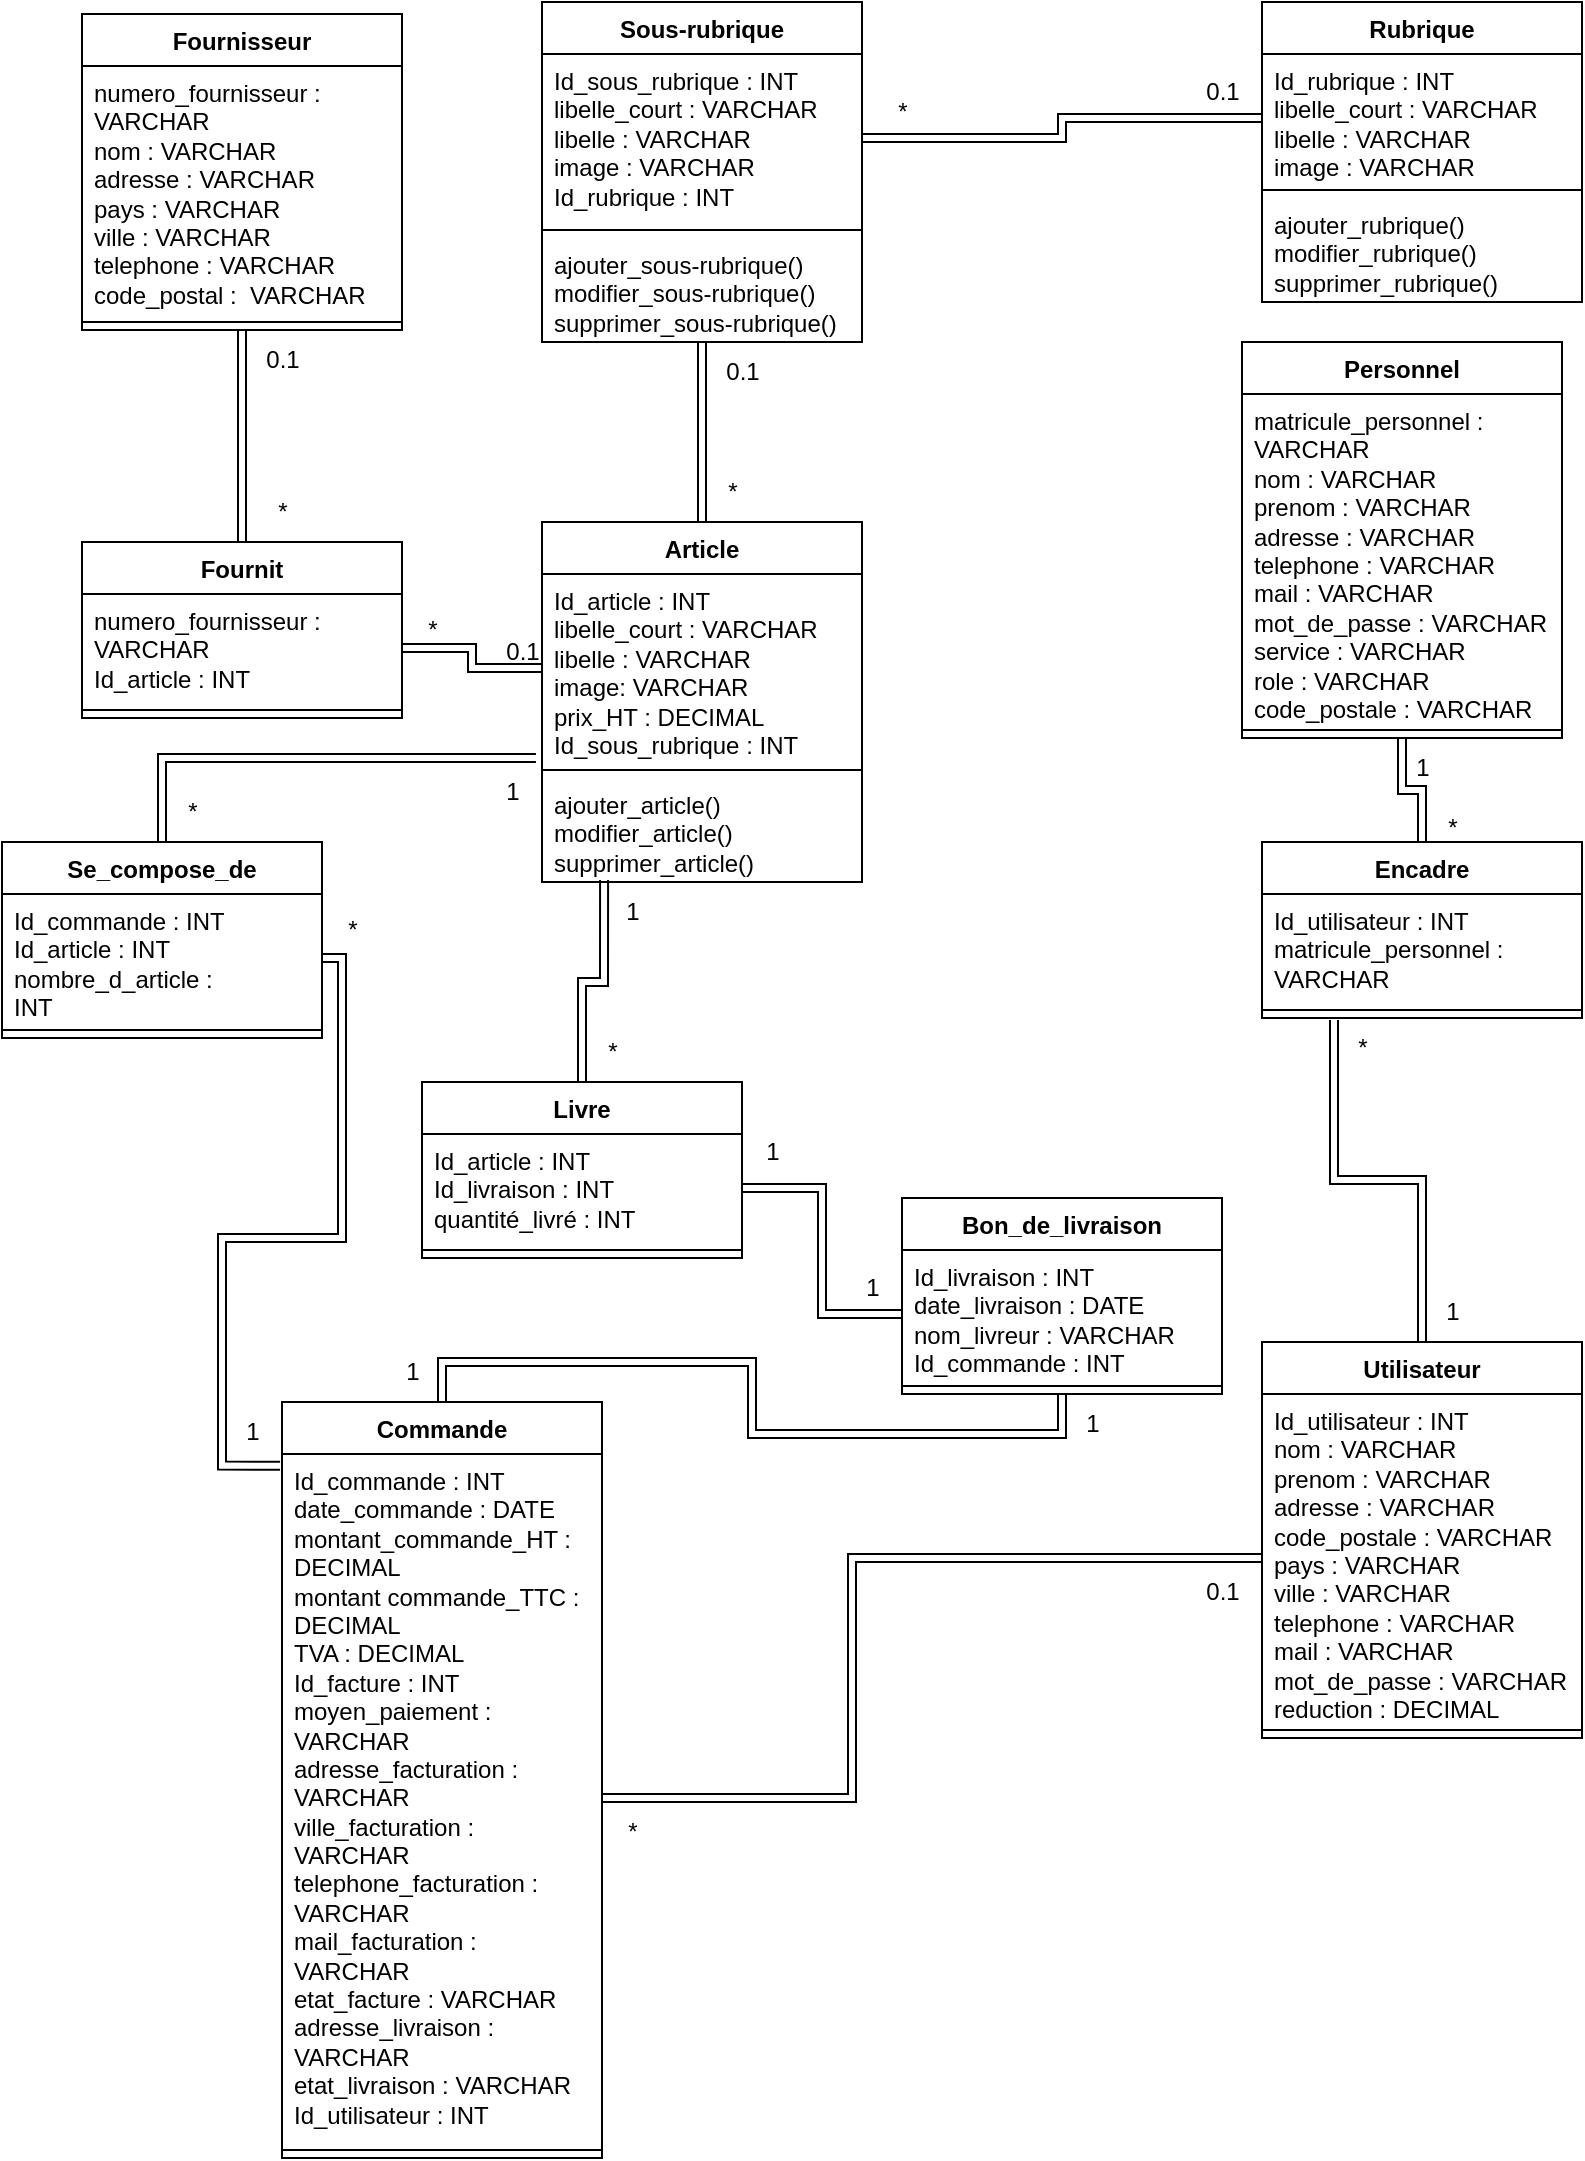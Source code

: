 <mxfile version="24.5.5" type="device">
  <diagram name="Page-1" id="MW957OwtUdsnjHSPbpMX">
    <mxGraphModel dx="1434" dy="822" grid="1" gridSize="10" guides="1" tooltips="1" connect="1" arrows="1" fold="1" page="1" pageScale="1" pageWidth="827" pageHeight="1169" math="0" shadow="0">
      <root>
        <mxCell id="0" />
        <mxCell id="1" parent="0" />
        <mxCell id="abzzeoScFt_yWQTaREAJ-1" value="Sous-rubrique" style="swimlane;fontStyle=1;align=center;verticalAlign=top;childLayout=stackLayout;horizontal=1;startSize=26;horizontalStack=0;resizeParent=1;resizeParentMax=0;resizeLast=0;collapsible=1;marginBottom=0;whiteSpace=wrap;html=1;" parent="1" vertex="1">
          <mxGeometry x="290" y="10" width="160" height="170" as="geometry" />
        </mxCell>
        <mxCell id="abzzeoScFt_yWQTaREAJ-2" value="&lt;div&gt;Id_sous_rubrique : INT&lt;br&gt;&lt;/div&gt;&lt;div&gt;libelle_court : VARCHAR&lt;br&gt;&lt;/div&gt;&lt;div&gt;libelle : VARCHAR&lt;br&gt;&lt;/div&gt;&lt;div&gt;image : VARCHAR&lt;br&gt;&lt;/div&gt;&lt;div&gt;Id_rubrique : INT&lt;br&gt;&lt;/div&gt;" style="text;strokeColor=none;fillColor=none;align=left;verticalAlign=top;spacingLeft=4;spacingRight=4;overflow=hidden;rotatable=0;points=[[0,0.5],[1,0.5]];portConstraint=eastwest;whiteSpace=wrap;html=1;" parent="abzzeoScFt_yWQTaREAJ-1" vertex="1">
          <mxGeometry y="26" width="160" height="84" as="geometry" />
        </mxCell>
        <mxCell id="abzzeoScFt_yWQTaREAJ-3" value="" style="line;strokeWidth=1;fillColor=none;align=left;verticalAlign=middle;spacingTop=-1;spacingLeft=3;spacingRight=3;rotatable=0;labelPosition=right;points=[];portConstraint=eastwest;strokeColor=inherit;" parent="abzzeoScFt_yWQTaREAJ-1" vertex="1">
          <mxGeometry y="110" width="160" height="8" as="geometry" />
        </mxCell>
        <mxCell id="abzzeoScFt_yWQTaREAJ-4" value="&lt;div&gt;ajouter_sous-rubrique()&lt;/div&gt;&lt;div&gt;modifier_sous-rubrique()&lt;/div&gt;&lt;div&gt;supprimer_sous-rubrique()&lt;br&gt;&lt;/div&gt;" style="text;strokeColor=none;fillColor=none;align=left;verticalAlign=top;spacingLeft=4;spacingRight=4;overflow=hidden;rotatable=0;points=[[0,0.5],[1,0.5]];portConstraint=eastwest;whiteSpace=wrap;html=1;" parent="abzzeoScFt_yWQTaREAJ-1" vertex="1">
          <mxGeometry y="118" width="160" height="52" as="geometry" />
        </mxCell>
        <mxCell id="abzzeoScFt_yWQTaREAJ-5" value="Personnel" style="swimlane;fontStyle=1;align=center;verticalAlign=top;childLayout=stackLayout;horizontal=1;startSize=26;horizontalStack=0;resizeParent=1;resizeParentMax=0;resizeLast=0;collapsible=1;marginBottom=0;whiteSpace=wrap;html=1;" parent="1" vertex="1">
          <mxGeometry x="640" y="180" width="160" height="198" as="geometry" />
        </mxCell>
        <mxCell id="abzzeoScFt_yWQTaREAJ-6" value="&lt;div&gt;matricule_personnel : VARCHAR&lt;br&gt;&lt;/div&gt;&lt;div&gt;nom : VARCHAR&lt;br&gt;&lt;/div&gt;&lt;div&gt;prenom : VARCHAR&lt;br&gt;&lt;/div&gt;&lt;div&gt;adresse : VARCHAR&lt;br&gt;&lt;/div&gt;&lt;div&gt;telephone : VARCHAR&lt;br&gt;&lt;/div&gt;&lt;div&gt;mail : VARCHAR&lt;br&gt;&lt;/div&gt;&lt;div&gt;mot_de_passe : VARCHAR&lt;br&gt;&lt;/div&gt;&lt;div&gt;service : VARCHAR&lt;br&gt;&lt;/div&gt;&lt;div&gt;role : VARCHAR&lt;br&gt;&lt;/div&gt;&lt;div&gt;code_postale : VARCHAR&lt;br&gt;&lt;/div&gt;" style="text;strokeColor=none;fillColor=none;align=left;verticalAlign=top;spacingLeft=4;spacingRight=4;overflow=hidden;rotatable=0;points=[[0,0.5],[1,0.5]];portConstraint=eastwest;whiteSpace=wrap;html=1;" parent="abzzeoScFt_yWQTaREAJ-5" vertex="1">
          <mxGeometry y="26" width="160" height="164" as="geometry" />
        </mxCell>
        <mxCell id="abzzeoScFt_yWQTaREAJ-7" value="" style="line;strokeWidth=1;fillColor=none;align=left;verticalAlign=middle;spacingTop=-1;spacingLeft=3;spacingRight=3;rotatable=0;labelPosition=right;points=[];portConstraint=eastwest;strokeColor=inherit;" parent="abzzeoScFt_yWQTaREAJ-5" vertex="1">
          <mxGeometry y="190" width="160" height="8" as="geometry" />
        </mxCell>
        <mxCell id="abzzeoScFt_yWQTaREAJ-9" value="Rubrique" style="swimlane;fontStyle=1;align=center;verticalAlign=top;childLayout=stackLayout;horizontal=1;startSize=26;horizontalStack=0;resizeParent=1;resizeParentMax=0;resizeLast=0;collapsible=1;marginBottom=0;whiteSpace=wrap;html=1;" parent="1" vertex="1">
          <mxGeometry x="650" y="10" width="160" height="150" as="geometry" />
        </mxCell>
        <mxCell id="abzzeoScFt_yWQTaREAJ-10" value="&lt;div&gt;Id_rubrique : INT&lt;br&gt;&lt;/div&gt;&lt;div&gt;libelle_court : VARCHAR&lt;br&gt;&lt;/div&gt;&lt;div&gt;libelle : VARCHAR&lt;br&gt;&lt;/div&gt;&lt;div&gt;image : VARCHAR&lt;br&gt;&lt;/div&gt;" style="text;strokeColor=none;fillColor=none;align=left;verticalAlign=top;spacingLeft=4;spacingRight=4;overflow=hidden;rotatable=0;points=[[0,0.5],[1,0.5]];portConstraint=eastwest;whiteSpace=wrap;html=1;" parent="abzzeoScFt_yWQTaREAJ-9" vertex="1">
          <mxGeometry y="26" width="160" height="64" as="geometry" />
        </mxCell>
        <mxCell id="abzzeoScFt_yWQTaREAJ-11" value="" style="line;strokeWidth=1;fillColor=none;align=left;verticalAlign=middle;spacingTop=-1;spacingLeft=3;spacingRight=3;rotatable=0;labelPosition=right;points=[];portConstraint=eastwest;strokeColor=inherit;" parent="abzzeoScFt_yWQTaREAJ-9" vertex="1">
          <mxGeometry y="90" width="160" height="8" as="geometry" />
        </mxCell>
        <mxCell id="abzzeoScFt_yWQTaREAJ-12" value="&lt;div&gt;ajouter_rubrique()&lt;/div&gt;&lt;div&gt;modifier_rubrique()&lt;/div&gt;&lt;div&gt;supprimer_rubrique()&lt;br&gt;&lt;/div&gt;" style="text;strokeColor=none;fillColor=none;align=left;verticalAlign=top;spacingLeft=4;spacingRight=4;overflow=hidden;rotatable=0;points=[[0,0.5],[1,0.5]];portConstraint=eastwest;whiteSpace=wrap;html=1;" parent="abzzeoScFt_yWQTaREAJ-9" vertex="1">
          <mxGeometry y="98" width="160" height="52" as="geometry" />
        </mxCell>
        <mxCell id="abzzeoScFt_yWQTaREAJ-13" value="Article" style="swimlane;fontStyle=1;align=center;verticalAlign=top;childLayout=stackLayout;horizontal=1;startSize=26;horizontalStack=0;resizeParent=1;resizeParentMax=0;resizeLast=0;collapsible=1;marginBottom=0;whiteSpace=wrap;html=1;" parent="1" vertex="1">
          <mxGeometry x="290" y="270" width="160" height="180" as="geometry" />
        </mxCell>
        <mxCell id="abzzeoScFt_yWQTaREAJ-14" value="&lt;div&gt;Id_article : INT&lt;br&gt;&lt;/div&gt;&lt;div&gt;libelle_court : VARCHAR&lt;br&gt;&lt;/div&gt;&lt;div&gt;libelle : VARCHAR&lt;br&gt;&lt;/div&gt;&lt;div&gt;image: VARCHAR&lt;br&gt;&lt;/div&gt;&lt;div&gt;prix_HT : DECIMAL&lt;br&gt;&lt;/div&gt;&lt;div&gt;Id_sous_rubrique : INT&lt;br&gt;&lt;/div&gt;" style="text;strokeColor=none;fillColor=none;align=left;verticalAlign=top;spacingLeft=4;spacingRight=4;overflow=hidden;rotatable=0;points=[[0,0.5],[1,0.5]];portConstraint=eastwest;whiteSpace=wrap;html=1;" parent="abzzeoScFt_yWQTaREAJ-13" vertex="1">
          <mxGeometry y="26" width="160" height="94" as="geometry" />
        </mxCell>
        <mxCell id="abzzeoScFt_yWQTaREAJ-15" value="" style="line;strokeWidth=1;fillColor=none;align=left;verticalAlign=middle;spacingTop=-1;spacingLeft=3;spacingRight=3;rotatable=0;labelPosition=right;points=[];portConstraint=eastwest;strokeColor=inherit;" parent="abzzeoScFt_yWQTaREAJ-13" vertex="1">
          <mxGeometry y="120" width="160" height="8" as="geometry" />
        </mxCell>
        <mxCell id="abzzeoScFt_yWQTaREAJ-16" value="&lt;div&gt;ajouter_article()&lt;/div&gt;&lt;div&gt;modifier_article()&lt;/div&gt;&lt;div&gt;supprimer_article()&lt;br&gt;&lt;/div&gt;" style="text;strokeColor=none;fillColor=none;align=left;verticalAlign=top;spacingLeft=4;spacingRight=4;overflow=hidden;rotatable=0;points=[[0,0.5],[1,0.5]];portConstraint=eastwest;whiteSpace=wrap;html=1;" parent="abzzeoScFt_yWQTaREAJ-13" vertex="1">
          <mxGeometry y="128" width="160" height="52" as="geometry" />
        </mxCell>
        <mxCell id="abzzeoScFt_yWQTaREAJ-17" value="Fournit" style="swimlane;fontStyle=1;align=center;verticalAlign=top;childLayout=stackLayout;horizontal=1;startSize=26;horizontalStack=0;resizeParent=1;resizeParentMax=0;resizeLast=0;collapsible=1;marginBottom=0;whiteSpace=wrap;html=1;" parent="1" vertex="1">
          <mxGeometry x="60" y="280" width="160" height="88" as="geometry" />
        </mxCell>
        <mxCell id="abzzeoScFt_yWQTaREAJ-18" value="&lt;div&gt;numero_fournisseur : VARCHAR&lt;br&gt;&lt;/div&gt;&lt;div&gt;Id_article : INT&lt;br&gt;&lt;/div&gt;" style="text;strokeColor=none;fillColor=none;align=left;verticalAlign=top;spacingLeft=4;spacingRight=4;overflow=hidden;rotatable=0;points=[[0,0.5],[1,0.5]];portConstraint=eastwest;whiteSpace=wrap;html=1;" parent="abzzeoScFt_yWQTaREAJ-17" vertex="1">
          <mxGeometry y="26" width="160" height="54" as="geometry" />
        </mxCell>
        <mxCell id="abzzeoScFt_yWQTaREAJ-19" value="" style="line;strokeWidth=1;fillColor=none;align=left;verticalAlign=middle;spacingTop=-1;spacingLeft=3;spacingRight=3;rotatable=0;labelPosition=right;points=[];portConstraint=eastwest;strokeColor=inherit;" parent="abzzeoScFt_yWQTaREAJ-17" vertex="1">
          <mxGeometry y="80" width="160" height="8" as="geometry" />
        </mxCell>
        <mxCell id="abzzeoScFt_yWQTaREAJ-21" value="Se_compose_de" style="swimlane;fontStyle=1;align=center;verticalAlign=top;childLayout=stackLayout;horizontal=1;startSize=26;horizontalStack=0;resizeParent=1;resizeParentMax=0;resizeLast=0;collapsible=1;marginBottom=0;whiteSpace=wrap;html=1;" parent="1" vertex="1">
          <mxGeometry x="20" y="430" width="160" height="98" as="geometry" />
        </mxCell>
        <mxCell id="abzzeoScFt_yWQTaREAJ-22" value="&lt;div&gt;Id_commande : INT&lt;br&gt;&lt;/div&gt;&lt;div&gt;Id_article : INT&lt;br&gt;&lt;/div&gt;&lt;div&gt;nombre_d_article : &lt;br&gt;&lt;/div&gt;INT" style="text;strokeColor=none;fillColor=none;align=left;verticalAlign=top;spacingLeft=4;spacingRight=4;overflow=hidden;rotatable=0;points=[[0,0.5],[1,0.5]];portConstraint=eastwest;whiteSpace=wrap;html=1;" parent="abzzeoScFt_yWQTaREAJ-21" vertex="1">
          <mxGeometry y="26" width="160" height="64" as="geometry" />
        </mxCell>
        <mxCell id="abzzeoScFt_yWQTaREAJ-23" value="" style="line;strokeWidth=1;fillColor=none;align=left;verticalAlign=middle;spacingTop=-1;spacingLeft=3;spacingRight=3;rotatable=0;labelPosition=right;points=[];portConstraint=eastwest;strokeColor=inherit;" parent="abzzeoScFt_yWQTaREAJ-21" vertex="1">
          <mxGeometry y="90" width="160" height="8" as="geometry" />
        </mxCell>
        <mxCell id="y_j7BtDhLBFrD0D_s9Jq-20" style="edgeStyle=orthogonalEdgeStyle;rounded=0;orthogonalLoop=1;jettySize=auto;html=1;exitX=0.5;exitY=0;exitDx=0;exitDy=0;entryX=0.5;entryY=1;entryDx=0;entryDy=0;shape=link;" edge="1" parent="1" source="abzzeoScFt_yWQTaREAJ-25" target="abzzeoScFt_yWQTaREAJ-5">
          <mxGeometry relative="1" as="geometry" />
        </mxCell>
        <mxCell id="abzzeoScFt_yWQTaREAJ-25" value="Encadre" style="swimlane;fontStyle=1;align=center;verticalAlign=top;childLayout=stackLayout;horizontal=1;startSize=26;horizontalStack=0;resizeParent=1;resizeParentMax=0;resizeLast=0;collapsible=1;marginBottom=0;whiteSpace=wrap;html=1;" parent="1" vertex="1">
          <mxGeometry x="650" y="430" width="160" height="88" as="geometry" />
        </mxCell>
        <mxCell id="abzzeoScFt_yWQTaREAJ-26" value="&lt;div&gt;Id_utilisateur : INT&lt;br&gt;&lt;/div&gt;&lt;div&gt;matricule_personnel : VARCHAR&lt;br&gt;&lt;/div&gt;" style="text;strokeColor=none;fillColor=none;align=left;verticalAlign=top;spacingLeft=4;spacingRight=4;overflow=hidden;rotatable=0;points=[[0,0.5],[1,0.5]];portConstraint=eastwest;whiteSpace=wrap;html=1;" parent="abzzeoScFt_yWQTaREAJ-25" vertex="1">
          <mxGeometry y="26" width="160" height="54" as="geometry" />
        </mxCell>
        <mxCell id="abzzeoScFt_yWQTaREAJ-27" value="" style="line;strokeWidth=1;fillColor=none;align=left;verticalAlign=middle;spacingTop=-1;spacingLeft=3;spacingRight=3;rotatable=0;labelPosition=right;points=[];portConstraint=eastwest;strokeColor=inherit;" parent="abzzeoScFt_yWQTaREAJ-25" vertex="1">
          <mxGeometry y="80" width="160" height="8" as="geometry" />
        </mxCell>
        <mxCell id="abzzeoScFt_yWQTaREAJ-29" value="Commande" style="swimlane;fontStyle=1;align=center;verticalAlign=top;childLayout=stackLayout;horizontal=1;startSize=26;horizontalStack=0;resizeParent=1;resizeParentMax=0;resizeLast=0;collapsible=1;marginBottom=0;whiteSpace=wrap;html=1;" parent="1" vertex="1">
          <mxGeometry x="160" y="710" width="160" height="378" as="geometry" />
        </mxCell>
        <mxCell id="abzzeoScFt_yWQTaREAJ-30" value="&lt;div&gt;Id_commande : INT&lt;br&gt;&lt;/div&gt;&lt;div&gt;date_commande : DATE&lt;br&gt;&lt;/div&gt;&lt;div&gt;montant_commande_HT : DECIMAL&lt;br&gt;&lt;/div&gt;&lt;div&gt;montant commande_TTC : DECIMAL&lt;br&gt;&lt;/div&gt;&lt;div&gt;TVA : DECIMAL&lt;br&gt;&lt;/div&gt;&lt;div&gt;Id_facture : INT&lt;br&gt;&lt;/div&gt;&lt;div&gt;moyen_paiement : VARCHAR&lt;br&gt;&lt;/div&gt;&lt;div&gt;adresse_facturation : VARCHAR&lt;br&gt;&lt;/div&gt;&lt;div&gt;ville_facturation : VARCHAR&lt;br&gt;&lt;/div&gt;&lt;div&gt;telephone_facturation : VARCHAR&lt;br&gt;&lt;/div&gt;&lt;div&gt;mail_facturation : VARCHAR&lt;br&gt;&lt;/div&gt;&lt;div&gt;etat_facture : VARCHAR&lt;br&gt;&lt;/div&gt;&lt;div&gt;adresse_livraison : VARCHAR&lt;br&gt;&lt;/div&gt;&lt;div&gt;etat_livraison : VARCHAR&lt;br&gt;&lt;/div&gt;&lt;div&gt;Id_utilisateur : INT&lt;br&gt;&lt;/div&gt;" style="text;strokeColor=none;fillColor=none;align=left;verticalAlign=top;spacingLeft=4;spacingRight=4;overflow=hidden;rotatable=0;points=[[0,0.5],[1,0.5]];portConstraint=eastwest;whiteSpace=wrap;html=1;" parent="abzzeoScFt_yWQTaREAJ-29" vertex="1">
          <mxGeometry y="26" width="160" height="344" as="geometry" />
        </mxCell>
        <mxCell id="abzzeoScFt_yWQTaREAJ-31" value="" style="line;strokeWidth=1;fillColor=none;align=left;verticalAlign=middle;spacingTop=-1;spacingLeft=3;spacingRight=3;rotatable=0;labelPosition=right;points=[];portConstraint=eastwest;strokeColor=inherit;" parent="abzzeoScFt_yWQTaREAJ-29" vertex="1">
          <mxGeometry y="370" width="160" height="8" as="geometry" />
        </mxCell>
        <mxCell id="y_j7BtDhLBFrD0D_s9Jq-5" style="edgeStyle=orthogonalEdgeStyle;rounded=0;orthogonalLoop=1;jettySize=auto;html=1;exitX=0.5;exitY=1;exitDx=0;exitDy=0;entryX=0.5;entryY=0;entryDx=0;entryDy=0;shape=link;" edge="1" parent="1" source="abzzeoScFt_yWQTaREAJ-33" target="abzzeoScFt_yWQTaREAJ-17">
          <mxGeometry relative="1" as="geometry" />
        </mxCell>
        <mxCell id="abzzeoScFt_yWQTaREAJ-33" value="Fournisseur" style="swimlane;fontStyle=1;align=center;verticalAlign=top;childLayout=stackLayout;horizontal=1;startSize=26;horizontalStack=0;resizeParent=1;resizeParentMax=0;resizeLast=0;collapsible=1;marginBottom=0;whiteSpace=wrap;html=1;" parent="1" vertex="1">
          <mxGeometry x="60" y="16" width="160" height="158" as="geometry" />
        </mxCell>
        <mxCell id="abzzeoScFt_yWQTaREAJ-34" value="&lt;div&gt;numero_fournisseur : VARCHAR&lt;/div&gt;&lt;div&gt;nom : VARCHAR&lt;/div&gt;&lt;div&gt;adresse : VARCHAR&lt;/div&gt;&lt;div&gt;pays : VARCHAR&lt;/div&gt;&lt;div&gt;ville : VARCHAR&lt;/div&gt;&lt;div&gt;telephone : VARCHAR&lt;/div&gt;&lt;div&gt;code_postal :&amp;nbsp; VARCHAR&lt;br&gt;&lt;/div&gt;" style="text;strokeColor=none;fillColor=none;align=left;verticalAlign=top;spacingLeft=4;spacingRight=4;overflow=hidden;rotatable=0;points=[[0,0.5],[1,0.5]];portConstraint=eastwest;whiteSpace=wrap;html=1;" parent="abzzeoScFt_yWQTaREAJ-33" vertex="1">
          <mxGeometry y="26" width="160" height="124" as="geometry" />
        </mxCell>
        <mxCell id="abzzeoScFt_yWQTaREAJ-35" value="" style="line;strokeWidth=1;fillColor=none;align=left;verticalAlign=middle;spacingTop=-1;spacingLeft=3;spacingRight=3;rotatable=0;labelPosition=right;points=[];portConstraint=eastwest;strokeColor=inherit;" parent="abzzeoScFt_yWQTaREAJ-33" vertex="1">
          <mxGeometry y="150" width="160" height="8" as="geometry" />
        </mxCell>
        <mxCell id="abzzeoScFt_yWQTaREAJ-37" value="Livre" style="swimlane;fontStyle=1;align=center;verticalAlign=top;childLayout=stackLayout;horizontal=1;startSize=26;horizontalStack=0;resizeParent=1;resizeParentMax=0;resizeLast=0;collapsible=1;marginBottom=0;whiteSpace=wrap;html=1;" parent="1" vertex="1">
          <mxGeometry x="230" y="550" width="160" height="88" as="geometry" />
        </mxCell>
        <mxCell id="abzzeoScFt_yWQTaREAJ-38" value="&lt;div&gt;Id_article : INT&lt;br&gt;&lt;/div&gt;&lt;div&gt;Id_livraison : INT&lt;br&gt;&lt;/div&gt;&lt;div&gt;quantité_livré : INT&lt;/div&gt;" style="text;strokeColor=none;fillColor=none;align=left;verticalAlign=top;spacingLeft=4;spacingRight=4;overflow=hidden;rotatable=0;points=[[0,0.5],[1,0.5]];portConstraint=eastwest;whiteSpace=wrap;html=1;" parent="abzzeoScFt_yWQTaREAJ-37" vertex="1">
          <mxGeometry y="26" width="160" height="54" as="geometry" />
        </mxCell>
        <mxCell id="abzzeoScFt_yWQTaREAJ-39" value="" style="line;strokeWidth=1;fillColor=none;align=left;verticalAlign=middle;spacingTop=-1;spacingLeft=3;spacingRight=3;rotatable=0;labelPosition=right;points=[];portConstraint=eastwest;strokeColor=inherit;" parent="abzzeoScFt_yWQTaREAJ-37" vertex="1">
          <mxGeometry y="80" width="160" height="8" as="geometry" />
        </mxCell>
        <mxCell id="abzzeoScFt_yWQTaREAJ-41" value="&lt;div&gt;Utilisateur&lt;/div&gt;" style="swimlane;fontStyle=1;align=center;verticalAlign=top;childLayout=stackLayout;horizontal=1;startSize=26;horizontalStack=0;resizeParent=1;resizeParentMax=0;resizeLast=0;collapsible=1;marginBottom=0;whiteSpace=wrap;html=1;" parent="1" vertex="1">
          <mxGeometry x="650" y="680" width="160" height="198" as="geometry" />
        </mxCell>
        <mxCell id="abzzeoScFt_yWQTaREAJ-42" value="&lt;div&gt;Id_utilisateur : INT&lt;br&gt;&lt;/div&gt;&lt;div&gt;nom : VARCHAR&lt;/div&gt;&lt;div&gt;prenom : VARCHAR&lt;/div&gt;&lt;div&gt;adresse : VARCHAR&lt;/div&gt;&lt;div&gt;code_postale : VARCHAR&lt;/div&gt;&lt;div&gt;pays : VARCHAR&lt;/div&gt;&lt;div&gt;ville : VARCHAR&lt;/div&gt;&lt;div&gt;telephone : VARCHAR&lt;/div&gt;&lt;div&gt;mail : VARCHAR&lt;/div&gt;&lt;div&gt;mot_de_passe : VARCHAR&lt;/div&gt;&lt;div&gt;reduction : DECIMAL&lt;br&gt;&lt;/div&gt;" style="text;strokeColor=none;fillColor=none;align=left;verticalAlign=top;spacingLeft=4;spacingRight=4;overflow=hidden;rotatable=0;points=[[0,0.5],[1,0.5]];portConstraint=eastwest;whiteSpace=wrap;html=1;" parent="abzzeoScFt_yWQTaREAJ-41" vertex="1">
          <mxGeometry y="26" width="160" height="164" as="geometry" />
        </mxCell>
        <mxCell id="abzzeoScFt_yWQTaREAJ-43" value="" style="line;strokeWidth=1;fillColor=none;align=left;verticalAlign=middle;spacingTop=-1;spacingLeft=3;spacingRight=3;rotatable=0;labelPosition=right;points=[];portConstraint=eastwest;strokeColor=inherit;" parent="abzzeoScFt_yWQTaREAJ-41" vertex="1">
          <mxGeometry y="190" width="160" height="8" as="geometry" />
        </mxCell>
        <mxCell id="y_j7BtDhLBFrD0D_s9Jq-3" style="edgeStyle=orthogonalEdgeStyle;rounded=0;orthogonalLoop=1;jettySize=auto;html=1;exitX=0.5;exitY=0;exitDx=0;exitDy=0;entryX=0.5;entryY=1;entryDx=0;entryDy=0;entryPerimeter=0;strokeColor=default;shape=link;" edge="1" parent="1" source="abzzeoScFt_yWQTaREAJ-13" target="abzzeoScFt_yWQTaREAJ-4">
          <mxGeometry relative="1" as="geometry" />
        </mxCell>
        <mxCell id="y_j7BtDhLBFrD0D_s9Jq-4" style="edgeStyle=orthogonalEdgeStyle;rounded=0;orthogonalLoop=1;jettySize=auto;html=1;exitX=0;exitY=0.5;exitDx=0;exitDy=0;entryX=1;entryY=0.5;entryDx=0;entryDy=0;shape=link;" edge="1" parent="1" source="abzzeoScFt_yWQTaREAJ-10" target="abzzeoScFt_yWQTaREAJ-2">
          <mxGeometry relative="1" as="geometry" />
        </mxCell>
        <mxCell id="y_j7BtDhLBFrD0D_s9Jq-6" style="edgeStyle=orthogonalEdgeStyle;rounded=0;orthogonalLoop=1;jettySize=auto;html=1;exitX=1;exitY=0.5;exitDx=0;exitDy=0;entryX=0;entryY=0.5;entryDx=0;entryDy=0;shape=link;" edge="1" parent="1" source="abzzeoScFt_yWQTaREAJ-18" target="abzzeoScFt_yWQTaREAJ-14">
          <mxGeometry relative="1" as="geometry" />
        </mxCell>
        <mxCell id="y_j7BtDhLBFrD0D_s9Jq-9" style="edgeStyle=orthogonalEdgeStyle;rounded=0;orthogonalLoop=1;jettySize=auto;html=1;exitX=1;exitY=0.5;exitDx=0;exitDy=0;entryX=-0.006;entryY=0.017;entryDx=0;entryDy=0;entryPerimeter=0;shape=link;" edge="1" parent="1" source="abzzeoScFt_yWQTaREAJ-22" target="abzzeoScFt_yWQTaREAJ-30">
          <mxGeometry relative="1" as="geometry">
            <Array as="points">
              <mxPoint x="190" y="488" />
              <mxPoint x="190" y="628" />
              <mxPoint x="130" y="628" />
              <mxPoint x="130" y="742" />
            </Array>
          </mxGeometry>
        </mxCell>
        <mxCell id="y_j7BtDhLBFrD0D_s9Jq-10" style="edgeStyle=orthogonalEdgeStyle;rounded=0;orthogonalLoop=1;jettySize=auto;html=1;exitX=1;exitY=0.5;exitDx=0;exitDy=0;entryX=0;entryY=0.5;entryDx=0;entryDy=0;shape=link;" edge="1" parent="1" source="abzzeoScFt_yWQTaREAJ-30" target="abzzeoScFt_yWQTaREAJ-42">
          <mxGeometry relative="1" as="geometry">
            <Array as="points">
              <mxPoint x="445" y="908" />
              <mxPoint x="445" y="788" />
            </Array>
          </mxGeometry>
        </mxCell>
        <mxCell id="y_j7BtDhLBFrD0D_s9Jq-11" style="edgeStyle=orthogonalEdgeStyle;rounded=0;orthogonalLoop=1;jettySize=auto;html=1;exitX=0.5;exitY=0;exitDx=0;exitDy=0;entryX=0.225;entryY=1.125;entryDx=0;entryDy=0;entryPerimeter=0;shape=link;" edge="1" parent="1" source="abzzeoScFt_yWQTaREAJ-41" target="abzzeoScFt_yWQTaREAJ-27">
          <mxGeometry relative="1" as="geometry" />
        </mxCell>
        <mxCell id="y_j7BtDhLBFrD0D_s9Jq-18" style="edgeStyle=orthogonalEdgeStyle;rounded=0;orthogonalLoop=1;jettySize=auto;html=1;exitX=0.5;exitY=1;exitDx=0;exitDy=0;entryX=0.5;entryY=0;entryDx=0;entryDy=0;shape=link;" edge="1" parent="1" source="y_j7BtDhLBFrD0D_s9Jq-13" target="abzzeoScFt_yWQTaREAJ-29">
          <mxGeometry relative="1" as="geometry" />
        </mxCell>
        <mxCell id="y_j7BtDhLBFrD0D_s9Jq-13" value="Bon_de_livraison" style="swimlane;fontStyle=1;align=center;verticalAlign=top;childLayout=stackLayout;horizontal=1;startSize=26;horizontalStack=0;resizeParent=1;resizeParentMax=0;resizeLast=0;collapsible=1;marginBottom=0;whiteSpace=wrap;html=1;" vertex="1" parent="1">
          <mxGeometry x="470" y="608" width="160" height="98" as="geometry" />
        </mxCell>
        <mxCell id="y_j7BtDhLBFrD0D_s9Jq-14" value="&lt;div&gt;Id_livraison : INT&lt;/div&gt;&lt;div&gt;date_livraison : DATE&lt;/div&gt;&lt;div&gt;nom_livreur : VARCHAR&lt;/div&gt;&lt;div&gt;Id_commande : INT&lt;br&gt;&lt;/div&gt;" style="text;strokeColor=none;fillColor=none;align=left;verticalAlign=top;spacingLeft=4;spacingRight=4;overflow=hidden;rotatable=0;points=[[0,0.5],[1,0.5]];portConstraint=eastwest;whiteSpace=wrap;html=1;" vertex="1" parent="y_j7BtDhLBFrD0D_s9Jq-13">
          <mxGeometry y="26" width="160" height="64" as="geometry" />
        </mxCell>
        <mxCell id="y_j7BtDhLBFrD0D_s9Jq-15" value="" style="line;strokeWidth=1;fillColor=none;align=left;verticalAlign=middle;spacingTop=-1;spacingLeft=3;spacingRight=3;rotatable=0;labelPosition=right;points=[];portConstraint=eastwest;strokeColor=inherit;" vertex="1" parent="y_j7BtDhLBFrD0D_s9Jq-13">
          <mxGeometry y="90" width="160" height="8" as="geometry" />
        </mxCell>
        <mxCell id="y_j7BtDhLBFrD0D_s9Jq-16" style="edgeStyle=orthogonalEdgeStyle;rounded=0;orthogonalLoop=1;jettySize=auto;html=1;exitX=0.5;exitY=0;exitDx=0;exitDy=0;entryX=-0.019;entryY=0.979;entryDx=0;entryDy=0;entryPerimeter=0;shape=link;" edge="1" parent="1" source="abzzeoScFt_yWQTaREAJ-21" target="abzzeoScFt_yWQTaREAJ-14">
          <mxGeometry relative="1" as="geometry" />
        </mxCell>
        <mxCell id="y_j7BtDhLBFrD0D_s9Jq-17" style="edgeStyle=orthogonalEdgeStyle;rounded=0;orthogonalLoop=1;jettySize=auto;html=1;exitX=0.5;exitY=0;exitDx=0;exitDy=0;entryX=0.194;entryY=0.981;entryDx=0;entryDy=0;entryPerimeter=0;shape=link;" edge="1" parent="1" source="abzzeoScFt_yWQTaREAJ-37" target="abzzeoScFt_yWQTaREAJ-16">
          <mxGeometry relative="1" as="geometry" />
        </mxCell>
        <mxCell id="y_j7BtDhLBFrD0D_s9Jq-21" style="edgeStyle=orthogonalEdgeStyle;rounded=0;orthogonalLoop=1;jettySize=auto;html=1;exitX=1;exitY=0.5;exitDx=0;exitDy=0;entryX=0;entryY=0.5;entryDx=0;entryDy=0;shape=link;" edge="1" parent="1" source="abzzeoScFt_yWQTaREAJ-38" target="y_j7BtDhLBFrD0D_s9Jq-14">
          <mxGeometry relative="1" as="geometry" />
        </mxCell>
        <mxCell id="y_j7BtDhLBFrD0D_s9Jq-22" value="0.1" style="text;html=1;align=center;verticalAlign=middle;resizable=0;points=[];autosize=1;strokeColor=none;fillColor=none;" vertex="1" parent="1">
          <mxGeometry x="610" y="40" width="40" height="30" as="geometry" />
        </mxCell>
        <mxCell id="y_j7BtDhLBFrD0D_s9Jq-23" value="*" style="text;html=1;align=center;verticalAlign=middle;resizable=0;points=[];autosize=1;strokeColor=none;fillColor=none;" vertex="1" parent="1">
          <mxGeometry x="455" y="50" width="30" height="30" as="geometry" />
        </mxCell>
        <mxCell id="y_j7BtDhLBFrD0D_s9Jq-24" value="0.1" style="text;html=1;align=center;verticalAlign=middle;resizable=0;points=[];autosize=1;strokeColor=none;fillColor=none;" vertex="1" parent="1">
          <mxGeometry x="370" y="180" width="40" height="30" as="geometry" />
        </mxCell>
        <mxCell id="y_j7BtDhLBFrD0D_s9Jq-25" value="*" style="text;html=1;align=center;verticalAlign=middle;resizable=0;points=[];autosize=1;strokeColor=none;fillColor=none;" vertex="1" parent="1">
          <mxGeometry x="370" y="240" width="30" height="30" as="geometry" />
        </mxCell>
        <mxCell id="y_j7BtDhLBFrD0D_s9Jq-26" value="0.1" style="text;html=1;align=center;verticalAlign=middle;resizable=0;points=[];autosize=1;strokeColor=none;fillColor=none;" vertex="1" parent="1">
          <mxGeometry x="260" y="320" width="40" height="30" as="geometry" />
        </mxCell>
        <mxCell id="y_j7BtDhLBFrD0D_s9Jq-27" value="*" style="text;html=1;align=center;verticalAlign=middle;resizable=0;points=[];autosize=1;strokeColor=none;fillColor=none;" vertex="1" parent="1">
          <mxGeometry x="220" y="309" width="30" height="30" as="geometry" />
        </mxCell>
        <mxCell id="y_j7BtDhLBFrD0D_s9Jq-28" value="0.1" style="text;html=1;align=center;verticalAlign=middle;resizable=0;points=[];autosize=1;strokeColor=none;fillColor=none;" vertex="1" parent="1">
          <mxGeometry x="140" y="174" width="40" height="30" as="geometry" />
        </mxCell>
        <mxCell id="y_j7BtDhLBFrD0D_s9Jq-29" value="*" style="text;html=1;align=center;verticalAlign=middle;resizable=0;points=[];autosize=1;strokeColor=none;fillColor=none;" vertex="1" parent="1">
          <mxGeometry x="145" y="250" width="30" height="30" as="geometry" />
        </mxCell>
        <mxCell id="y_j7BtDhLBFrD0D_s9Jq-30" value="1" style="text;html=1;align=center;verticalAlign=middle;resizable=0;points=[];autosize=1;strokeColor=none;fillColor=none;" vertex="1" parent="1">
          <mxGeometry x="715" y="378" width="30" height="30" as="geometry" />
        </mxCell>
        <mxCell id="y_j7BtDhLBFrD0D_s9Jq-31" value="*" style="text;html=1;align=center;verticalAlign=middle;resizable=0;points=[];autosize=1;strokeColor=none;fillColor=none;" vertex="1" parent="1">
          <mxGeometry x="730" y="408" width="30" height="30" as="geometry" />
        </mxCell>
        <mxCell id="y_j7BtDhLBFrD0D_s9Jq-32" value="*" style="text;html=1;align=center;verticalAlign=middle;resizable=0;points=[];autosize=1;strokeColor=none;fillColor=none;" vertex="1" parent="1">
          <mxGeometry x="685" y="518" width="30" height="30" as="geometry" />
        </mxCell>
        <mxCell id="y_j7BtDhLBFrD0D_s9Jq-33" value="1" style="text;html=1;align=center;verticalAlign=middle;resizable=0;points=[];autosize=1;strokeColor=none;fillColor=none;" vertex="1" parent="1">
          <mxGeometry x="730" y="650" width="30" height="30" as="geometry" />
        </mxCell>
        <mxCell id="y_j7BtDhLBFrD0D_s9Jq-34" value="0.1" style="text;html=1;align=center;verticalAlign=middle;resizable=0;points=[];autosize=1;strokeColor=none;fillColor=none;" vertex="1" parent="1">
          <mxGeometry x="610" y="790" width="40" height="30" as="geometry" />
        </mxCell>
        <mxCell id="y_j7BtDhLBFrD0D_s9Jq-35" value="*" style="text;html=1;align=center;verticalAlign=middle;resizable=0;points=[];autosize=1;strokeColor=none;fillColor=none;" vertex="1" parent="1">
          <mxGeometry x="320" y="910" width="30" height="30" as="geometry" />
        </mxCell>
        <mxCell id="y_j7BtDhLBFrD0D_s9Jq-37" value="1" style="text;html=1;align=center;verticalAlign=middle;resizable=0;points=[];autosize=1;strokeColor=none;fillColor=none;" vertex="1" parent="1">
          <mxGeometry x="260" y="390" width="30" height="30" as="geometry" />
        </mxCell>
        <mxCell id="y_j7BtDhLBFrD0D_s9Jq-38" value="*" style="text;html=1;align=center;verticalAlign=middle;resizable=0;points=[];autosize=1;strokeColor=none;fillColor=none;" vertex="1" parent="1">
          <mxGeometry x="100" y="400" width="30" height="30" as="geometry" />
        </mxCell>
        <mxCell id="y_j7BtDhLBFrD0D_s9Jq-39" value="*" style="text;html=1;align=center;verticalAlign=middle;resizable=0;points=[];autosize=1;strokeColor=none;fillColor=none;" vertex="1" parent="1">
          <mxGeometry x="180" y="459" width="30" height="30" as="geometry" />
        </mxCell>
        <mxCell id="y_j7BtDhLBFrD0D_s9Jq-40" value="1" style="text;html=1;align=center;verticalAlign=middle;resizable=0;points=[];autosize=1;strokeColor=none;fillColor=none;" vertex="1" parent="1">
          <mxGeometry x="130" y="710" width="30" height="30" as="geometry" />
        </mxCell>
        <mxCell id="y_j7BtDhLBFrD0D_s9Jq-41" value="1" style="text;html=1;align=center;verticalAlign=middle;resizable=0;points=[];autosize=1;strokeColor=none;fillColor=none;" vertex="1" parent="1">
          <mxGeometry x="320" y="450" width="30" height="30" as="geometry" />
        </mxCell>
        <mxCell id="y_j7BtDhLBFrD0D_s9Jq-43" value="*" style="text;html=1;align=center;verticalAlign=middle;resizable=0;points=[];autosize=1;strokeColor=none;fillColor=none;" vertex="1" parent="1">
          <mxGeometry x="310" y="520" width="30" height="30" as="geometry" />
        </mxCell>
        <mxCell id="y_j7BtDhLBFrD0D_s9Jq-44" value="1" style="text;html=1;align=center;verticalAlign=middle;resizable=0;points=[];autosize=1;strokeColor=none;fillColor=none;" vertex="1" parent="1">
          <mxGeometry x="210" y="680" width="30" height="30" as="geometry" />
        </mxCell>
        <mxCell id="y_j7BtDhLBFrD0D_s9Jq-45" value="1" style="text;html=1;align=center;verticalAlign=middle;resizable=0;points=[];autosize=1;strokeColor=none;fillColor=none;" vertex="1" parent="1">
          <mxGeometry x="390" y="570" width="30" height="30" as="geometry" />
        </mxCell>
        <mxCell id="y_j7BtDhLBFrD0D_s9Jq-46" value="1" style="text;html=1;align=center;verticalAlign=middle;resizable=0;points=[];autosize=1;strokeColor=none;fillColor=none;" vertex="1" parent="1">
          <mxGeometry x="440" y="638" width="30" height="30" as="geometry" />
        </mxCell>
        <mxCell id="y_j7BtDhLBFrD0D_s9Jq-47" value="1" style="text;html=1;align=center;verticalAlign=middle;resizable=0;points=[];autosize=1;strokeColor=none;fillColor=none;" vertex="1" parent="1">
          <mxGeometry x="550" y="706" width="30" height="30" as="geometry" />
        </mxCell>
      </root>
    </mxGraphModel>
  </diagram>
</mxfile>

